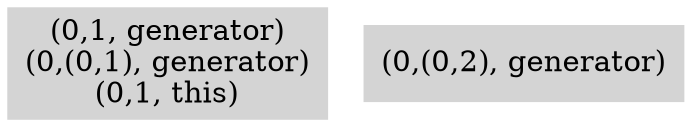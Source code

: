 digraph { 
3451 [shape=box,style=filled,color=".0 .0 .83",label="(0,1, generator)\n(0,(0,1), generator)\n(0,1, this)"];
3452 [shape=box,style=filled,color=".0 .0 .83",label="(0,(0,2), generator)"];
}